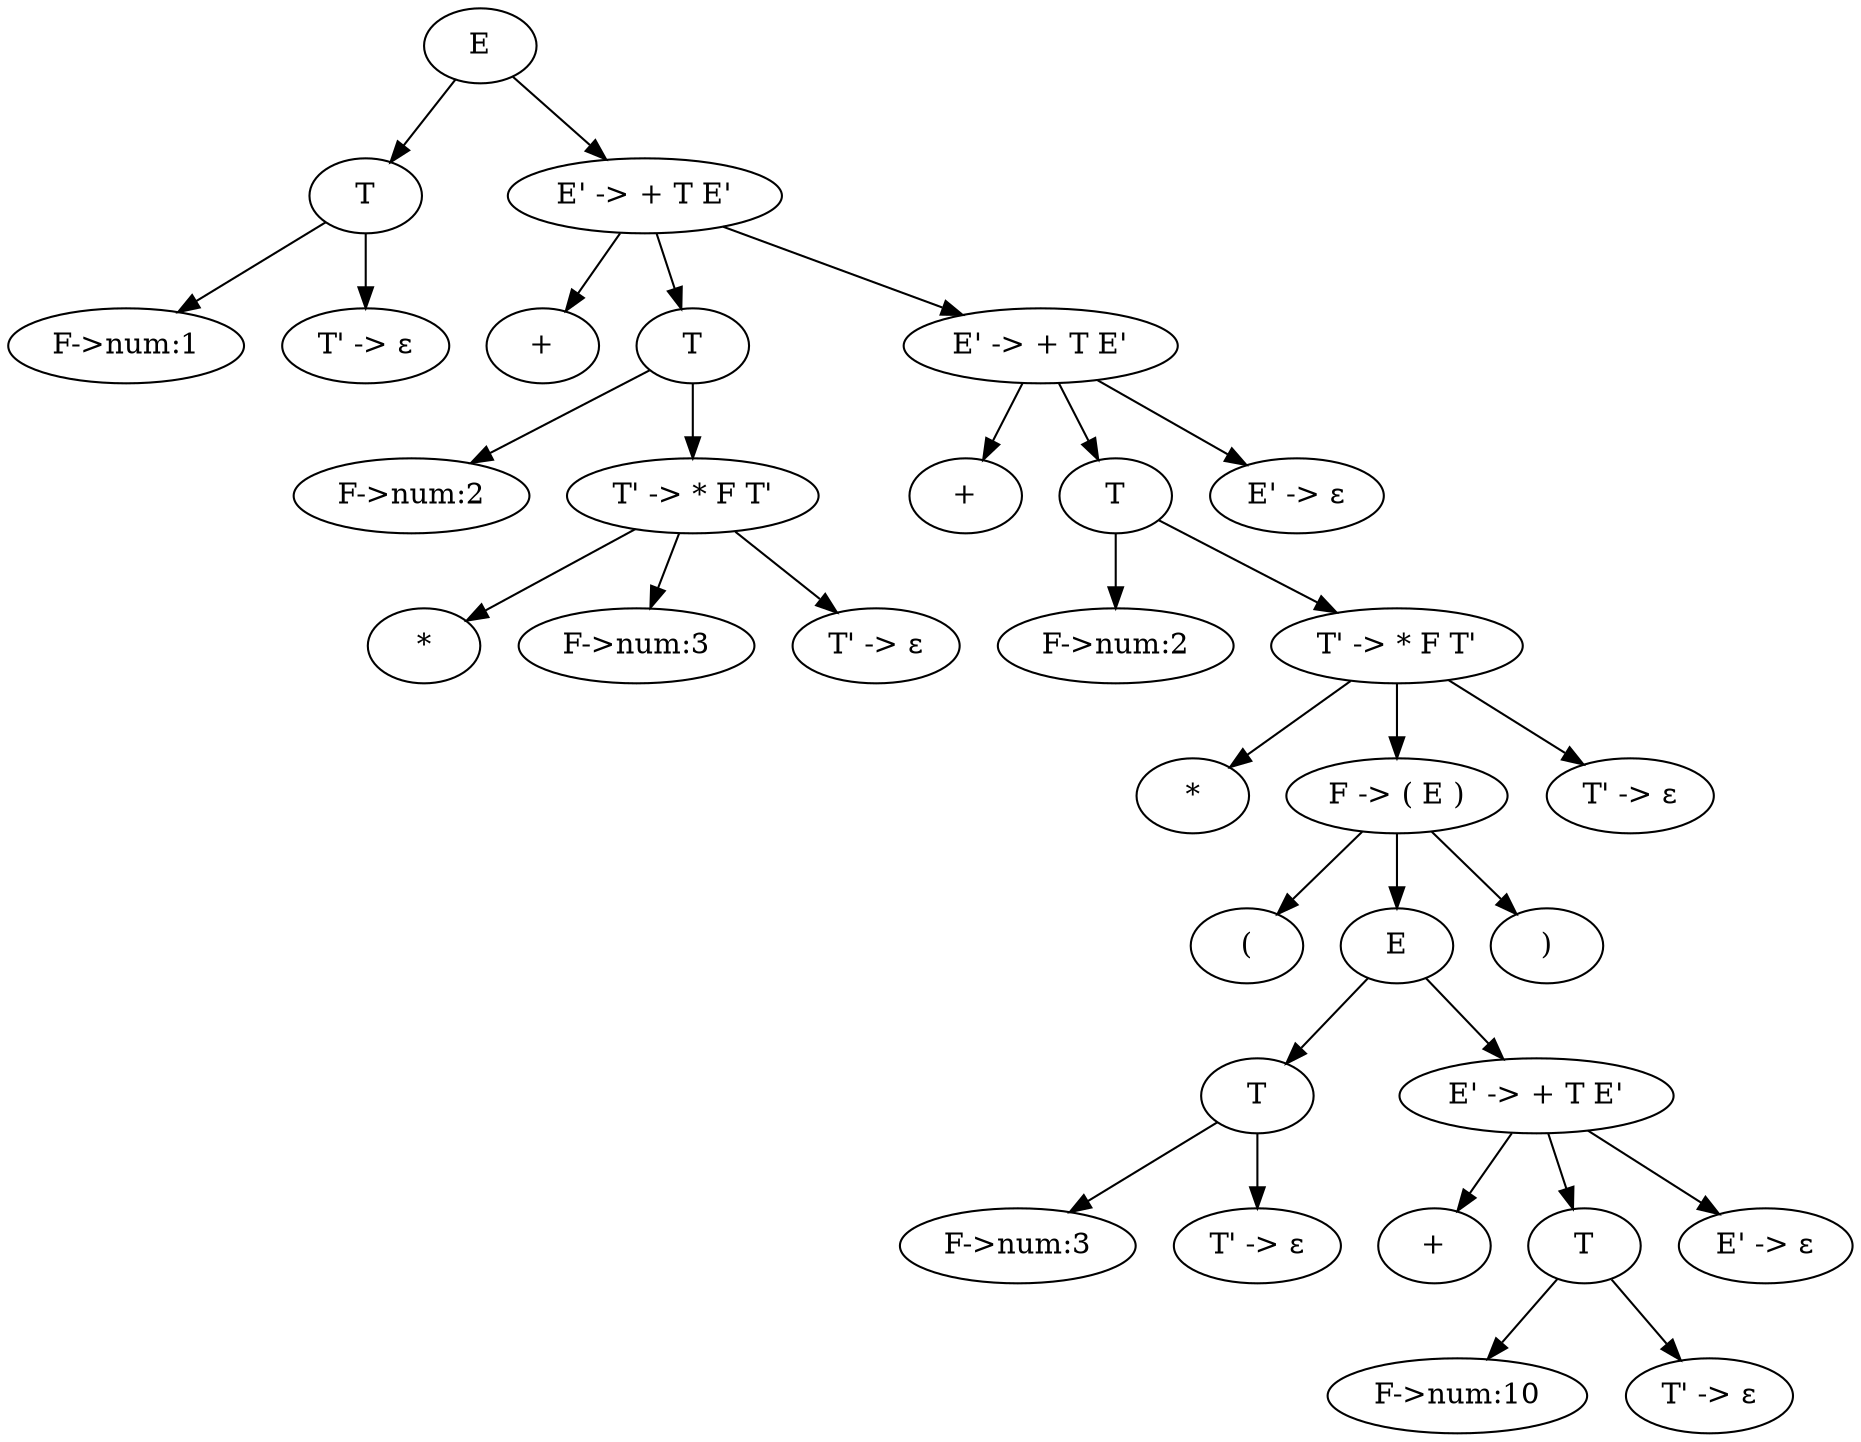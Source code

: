 digraph G {
node0 [label="E"];
node1 [label="T"];
node0 -> node1;
node2 [label="F->num:1"];
node1 -> node2;
node3 [label="T' -> ε"];
node1 -> node3;
node4 [label="E' -> + T E'"];
node0 -> node4;
node5 [label="+"];
node4 -> node5;
node6 [label="T"];
node4 -> node6;
node7 [label="F->num:2"];
node6 -> node7;
node8 [label="T' -> * F T'"];
node6 -> node8;
node9 [label="*"];
node8 -> node9;
node10 [label="F->num:3"];
node8 -> node10;
node11 [label="T' -> ε"];
node8 -> node11;
node12 [label="E' -> + T E'"];
node4 -> node12;
node13 [label="+"];
node12 -> node13;
node14 [label="T"];
node12 -> node14;
node15 [label="F->num:2"];
node14 -> node15;
node16 [label="T' -> * F T'"];
node14 -> node16;
node17 [label="*"];
node16 -> node17;
node18 [label="F -> ( E )"];
node16 -> node18;
node19 [label="("];
node18 -> node19;
node20 [label="E"];
node18 -> node20;
node21 [label="T"];
node20 -> node21;
node22 [label="F->num:3"];
node21 -> node22;
node23 [label="T' -> ε"];
node21 -> node23;
node24 [label="E' -> + T E'"];
node20 -> node24;
node25 [label="+"];
node24 -> node25;
node26 [label="T"];
node24 -> node26;
node27 [label="F->num:10"];
node26 -> node27;
node28 [label="T' -> ε"];
node26 -> node28;
node29 [label="E' -> ε"];
node24 -> node29;
node30 [label=")"];
node18 -> node30;
node31 [label="T' -> ε"];
node16 -> node31;
node32 [label="E' -> ε"];
node12 -> node32;
}
